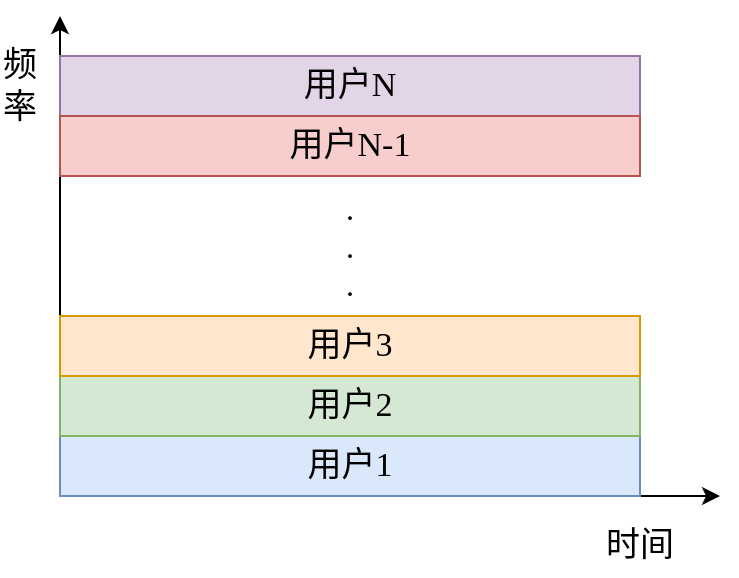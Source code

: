 <mxfile version="26.1.0">
  <diagram name="第 1 页" id="RUm38P9eCIduwdvkJvwH">
    <mxGraphModel dx="1050" dy="569" grid="1" gridSize="10" guides="1" tooltips="1" connect="1" arrows="1" fold="1" page="1" pageScale="1" pageWidth="827" pageHeight="1169" math="0" shadow="0">
      <root>
        <mxCell id="0" />
        <mxCell id="1" parent="0" />
        <mxCell id="ie2s0pbCXbXEIUWaoTJB-2" value="" style="endArrow=classic;html=1;rounded=0;" edge="1" parent="1">
          <mxGeometry width="50" height="50" relative="1" as="geometry">
            <mxPoint x="40" y="320" as="sourcePoint" />
            <mxPoint x="370" y="320" as="targetPoint" />
          </mxGeometry>
        </mxCell>
        <mxCell id="ie2s0pbCXbXEIUWaoTJB-3" value="" style="endArrow=classic;html=1;rounded=0;" edge="1" parent="1">
          <mxGeometry width="50" height="50" relative="1" as="geometry">
            <mxPoint x="40" y="320" as="sourcePoint" />
            <mxPoint x="40" y="80" as="targetPoint" />
          </mxGeometry>
        </mxCell>
        <mxCell id="ie2s0pbCXbXEIUWaoTJB-4" value="&lt;font style=&quot;font-size: 17px;&quot; face=&quot;Verdana&quot;&gt;用户1&lt;/font&gt;" style="rounded=0;whiteSpace=wrap;html=1;fillColor=#dae8fc;strokeColor=#6c8ebf;" vertex="1" parent="1">
          <mxGeometry x="40" y="290" width="290" height="30" as="geometry" />
        </mxCell>
        <mxCell id="ie2s0pbCXbXEIUWaoTJB-5" value="&lt;span style=&quot;font-family: Verdana; font-size: 17px;&quot;&gt;用户2&lt;/span&gt;" style="rounded=0;whiteSpace=wrap;html=1;fillColor=#d5e8d4;strokeColor=#82b366;" vertex="1" parent="1">
          <mxGeometry x="40" y="260" width="290" height="30" as="geometry" />
        </mxCell>
        <mxCell id="ie2s0pbCXbXEIUWaoTJB-6" value="&lt;span style=&quot;font-family: Verdana; font-size: 17px;&quot;&gt;用户3&lt;/span&gt;" style="rounded=0;whiteSpace=wrap;html=1;fillColor=#ffe6cc;strokeColor=#d79b00;" vertex="1" parent="1">
          <mxGeometry x="40" y="230" width="290" height="30" as="geometry" />
        </mxCell>
        <mxCell id="ie2s0pbCXbXEIUWaoTJB-7" value="&lt;span style=&quot;font-family: Verdana; font-size: 17px;&quot;&gt;用户N&lt;/span&gt;" style="rounded=0;whiteSpace=wrap;html=1;fillColor=#e1d5e7;strokeColor=#9673a6;" vertex="1" parent="1">
          <mxGeometry x="40" y="100" width="290" height="30" as="geometry" />
        </mxCell>
        <mxCell id="ie2s0pbCXbXEIUWaoTJB-8" value="&lt;span style=&quot;font-family: Verdana; font-size: 17px;&quot;&gt;用户N-1&lt;/span&gt;" style="rounded=0;whiteSpace=wrap;html=1;fillColor=#f8cecc;strokeColor=#b85450;" vertex="1" parent="1">
          <mxGeometry x="40" y="130" width="290" height="30" as="geometry" />
        </mxCell>
        <mxCell id="ie2s0pbCXbXEIUWaoTJB-10" value="&lt;font style=&quot;font-size: 16px;&quot; face=&quot;Verdana&quot;&gt;.&lt;/font&gt;&lt;div&gt;&lt;font style=&quot;font-size: 16px;&quot; face=&quot;Verdana&quot;&gt;.&lt;/font&gt;&lt;/div&gt;&lt;div&gt;&lt;font style=&quot;font-size: 16px;&quot; face=&quot;Verdana&quot;&gt;.&lt;/font&gt;&lt;/div&gt;" style="text;html=1;align=center;verticalAlign=middle;whiteSpace=wrap;rounded=0;" vertex="1" parent="1">
          <mxGeometry x="165" y="170" width="40" height="50" as="geometry" />
        </mxCell>
        <mxCell id="ie2s0pbCXbXEIUWaoTJB-11" value="&lt;font style=&quot;font-size: 17px;&quot; face=&quot;Verdana&quot;&gt;时间&lt;/font&gt;" style="text;html=1;align=center;verticalAlign=middle;whiteSpace=wrap;rounded=0;" vertex="1" parent="1">
          <mxGeometry x="300" y="330" width="60" height="30" as="geometry" />
        </mxCell>
        <mxCell id="ie2s0pbCXbXEIUWaoTJB-12" value="&lt;font style=&quot;font-size: 17px;&quot; face=&quot;Verdana&quot;&gt;频率&lt;/font&gt;" style="text;html=1;align=center;verticalAlign=middle;whiteSpace=wrap;rounded=0;" vertex="1" parent="1">
          <mxGeometry x="10" y="90" width="20" height="50" as="geometry" />
        </mxCell>
      </root>
    </mxGraphModel>
  </diagram>
</mxfile>
